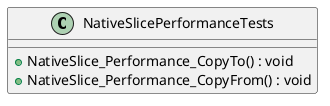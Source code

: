 @startuml
class NativeSlicePerformanceTests {
    + NativeSlice_Performance_CopyTo() : void
    + NativeSlice_Performance_CopyFrom() : void
}
@enduml
